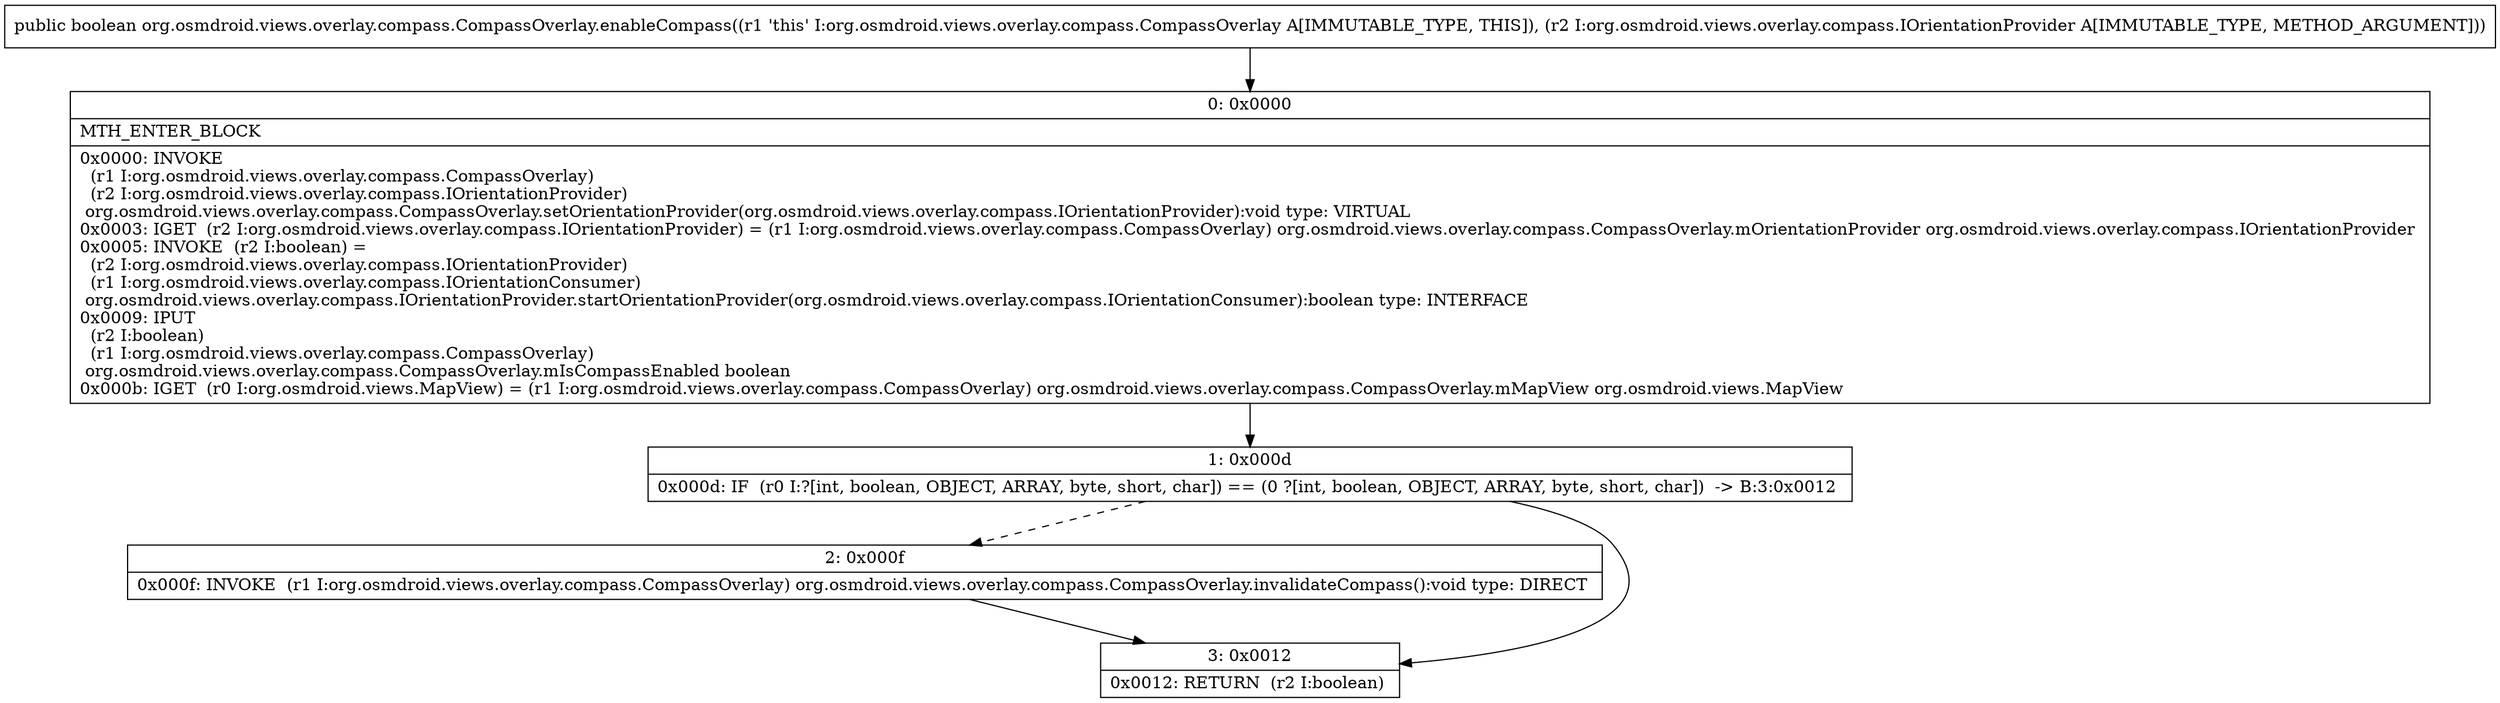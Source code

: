 digraph "CFG fororg.osmdroid.views.overlay.compass.CompassOverlay.enableCompass(Lorg\/osmdroid\/views\/overlay\/compass\/IOrientationProvider;)Z" {
Node_0 [shape=record,label="{0\:\ 0x0000|MTH_ENTER_BLOCK\l|0x0000: INVOKE  \l  (r1 I:org.osmdroid.views.overlay.compass.CompassOverlay)\l  (r2 I:org.osmdroid.views.overlay.compass.IOrientationProvider)\l org.osmdroid.views.overlay.compass.CompassOverlay.setOrientationProvider(org.osmdroid.views.overlay.compass.IOrientationProvider):void type: VIRTUAL \l0x0003: IGET  (r2 I:org.osmdroid.views.overlay.compass.IOrientationProvider) = (r1 I:org.osmdroid.views.overlay.compass.CompassOverlay) org.osmdroid.views.overlay.compass.CompassOverlay.mOrientationProvider org.osmdroid.views.overlay.compass.IOrientationProvider \l0x0005: INVOKE  (r2 I:boolean) = \l  (r2 I:org.osmdroid.views.overlay.compass.IOrientationProvider)\l  (r1 I:org.osmdroid.views.overlay.compass.IOrientationConsumer)\l org.osmdroid.views.overlay.compass.IOrientationProvider.startOrientationProvider(org.osmdroid.views.overlay.compass.IOrientationConsumer):boolean type: INTERFACE \l0x0009: IPUT  \l  (r2 I:boolean)\l  (r1 I:org.osmdroid.views.overlay.compass.CompassOverlay)\l org.osmdroid.views.overlay.compass.CompassOverlay.mIsCompassEnabled boolean \l0x000b: IGET  (r0 I:org.osmdroid.views.MapView) = (r1 I:org.osmdroid.views.overlay.compass.CompassOverlay) org.osmdroid.views.overlay.compass.CompassOverlay.mMapView org.osmdroid.views.MapView \l}"];
Node_1 [shape=record,label="{1\:\ 0x000d|0x000d: IF  (r0 I:?[int, boolean, OBJECT, ARRAY, byte, short, char]) == (0 ?[int, boolean, OBJECT, ARRAY, byte, short, char])  \-\> B:3:0x0012 \l}"];
Node_2 [shape=record,label="{2\:\ 0x000f|0x000f: INVOKE  (r1 I:org.osmdroid.views.overlay.compass.CompassOverlay) org.osmdroid.views.overlay.compass.CompassOverlay.invalidateCompass():void type: DIRECT \l}"];
Node_3 [shape=record,label="{3\:\ 0x0012|0x0012: RETURN  (r2 I:boolean) \l}"];
MethodNode[shape=record,label="{public boolean org.osmdroid.views.overlay.compass.CompassOverlay.enableCompass((r1 'this' I:org.osmdroid.views.overlay.compass.CompassOverlay A[IMMUTABLE_TYPE, THIS]), (r2 I:org.osmdroid.views.overlay.compass.IOrientationProvider A[IMMUTABLE_TYPE, METHOD_ARGUMENT])) }"];
MethodNode -> Node_0;
Node_0 -> Node_1;
Node_1 -> Node_2[style=dashed];
Node_1 -> Node_3;
Node_2 -> Node_3;
}

